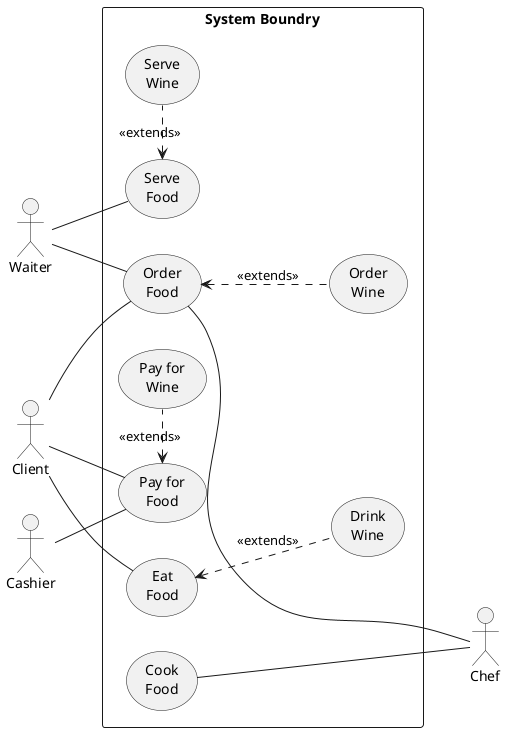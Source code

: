 @startuml
left to right direction
skinparam packageStyle rectangle
actor Waiter
actor Chef
actor Client
actor Cashier
rectangle "System Boundry" {
  Waiter -- (Order\nFood)
  (Order\nFood) <.. (Order\nWine):<<extends>>
  (Order\nFood) --- Chef
  (Cook\nFood) - Chef
  Waiter -- (Serve\nFood)
  (Serve\nFood) <. (Serve\nWine):<<extends>>
  Client -- (Order\nFood)
  Client -- (Eat\nFood)
  (Eat\nFood) <.. (Drink\nWine):<<extends>>
  Cashier -- (Pay for\nFood)
  Client -- (Pay for\nFood)
  (Pay for\nFood) <. (Pay for\nWine):<<extends>>
}
@enduml
